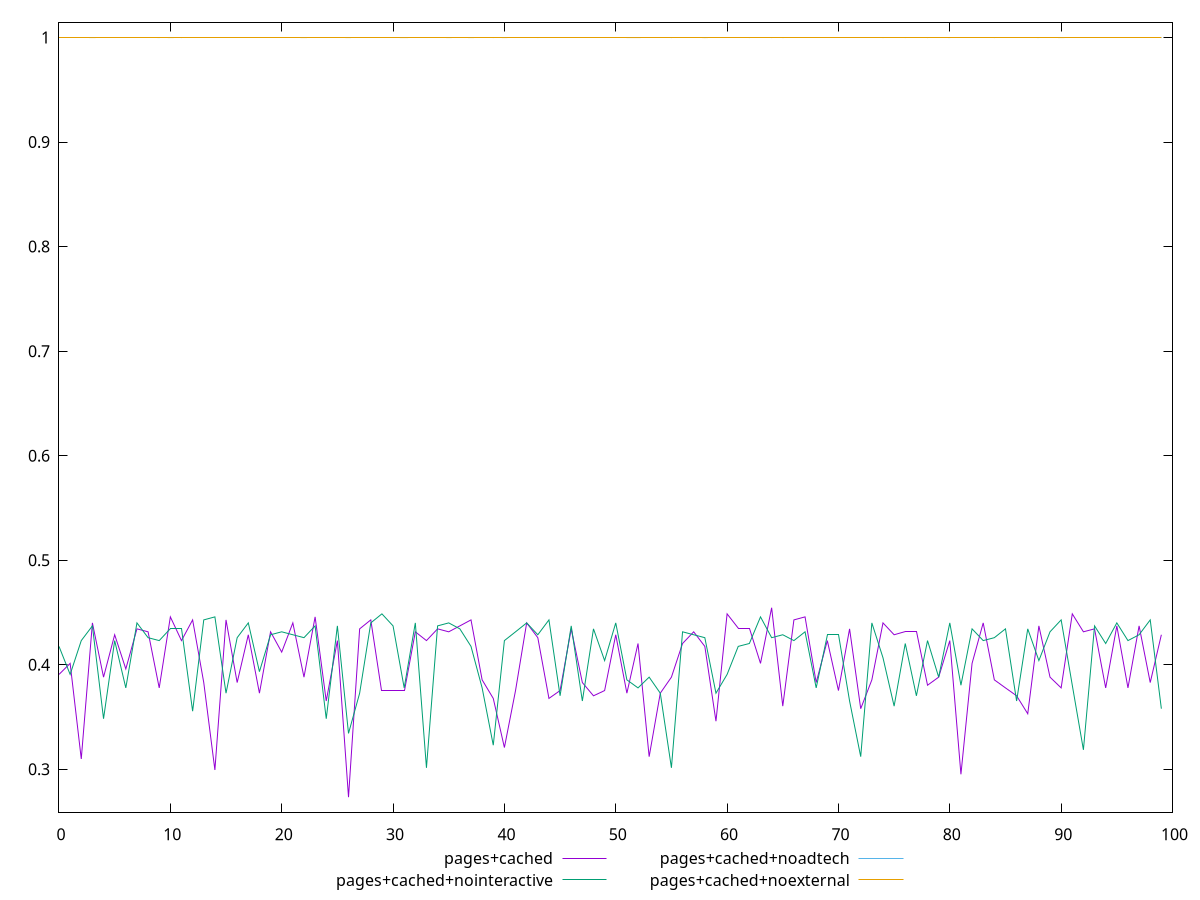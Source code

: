 $_pagesCached <<EOF
0.39077190547644314
0.4013331823955296
0.3099465791609974
0.44005621242606846
0.38816658760399136
0.42871468007592217
0.39602454179826796
0.4343578459053614
0.43152934857222425
0.37788521742226383
0.4458095268025519
0.4231269305563798
0.44292601842693125
0.3829979349557569
0.29937486094237187
0.44292601842693125
0.3829979349557613
0.42871468007592745
0.3728283622283925
0.4315293485722296
0.412118365148831
0.44005621242606846
0.38816658760399136
0.4458095268025519
0.36534760307969977
0.4231269305563798
0.27338664435277554
0.4343578459053566
0.44292601842693125
0.3753498125355668
0.3753498125355668
0.3753498125355668
0.43152934857221936
0.4231269305563798
0.4343578459053512
0.43152934857222425
0.4372001439927725
0.4429260184269261
0.3855752658136056
0.36782727249668157
0.32084699346177964
0.37534981253557126
0.44005621242606846
0.42591386621683086
0.36782727249668157
0.37534981253556204
0.4343578459053566
0.3829979349557569
0.3703208536464965
0.3753498125355668
0.42871468007592217
0.3728283622283925
0.4203538944598205
0.3121001998375601
0.37282836222838817
0.38816658760399136
0.42035389445982574
0.43152934857222425
0.4175947771385457
0.346008747483309
0.4487066999006886
0.4343578459053566
0.4343578459053566
0.4013331823955296
0.4545418770856656
0.3604299298111549
0.4429260184269261
0.4458095268025519
0.3829979349557569
0.4231269305563798
0.3753498125355668
0.4343578459053566
0.35799188782046715
0.3855752658136056
0.44005621242606846
0.42871468007592217
0.43152934857221936
0.43152934857222425
0.38043458827040194
0.38816658760399136
0.4231269305563848
0.29523700497820715
0.4013331823955296
0.44005621242607357
0.3855752658136056
0.3778852174222592
0.3703208536464965
0.3531572881383264
0.4372001439927675
0.38816658760398653
0.37788521742226383
0.4487066999006836
0.4315293485722296
0.4343578459053614
0.3778852174222592
0.4372001439927675
0.3778852174222592
0.4372001439927675
0.3829979349557569
0.42871468007592217
EOF
$_pagesCachedNointeractive <<EOF
0.4175947771385457
0.39077190547644314
0.4231269305563798
0.4372001439927675
0.3483778464453636
0.4231269305563798
0.37788521742226383
0.44005621242606846
0.42591386621682586
0.4231269305563798
0.4343578459053566
0.4343578459053614
0.35556768134690836
0.4429260184269261
0.4458095268025519
0.37282836222838817
0.42591386621683086
0.44005621242606335
0.39339122293424816
0.42871468007592217
0.43152934857221936
0.42871468007592217
0.42591386621683086
0.4372001439927675
0.3483778464453636
0.4372001439927675
0.33436836121044056
0.3728283622283925
0.44005621242607357
0.4487066999006886
0.4372001439927675
0.37788521742226383
0.44005621242606846
0.3014631638422938
0.4372001439927675
0.44005621242606846
0.4343578459053512
0.4175947771385457
0.37788521742226383
0.3230669675907157
0.4231269305563798
0.43152934857222425
0.44005621242606846
0.42871468007592217
0.44292601842693125
0.3703208536464922
0.4372001439927675
0.36534760307969977
0.4343578459053566
0.404008499025749
0.44005621242606846
0.3855752658136056
0.37788521742226383
0.38816658760399136
0.3728283622283925
0.30146316384229
0.43152934857222425
0.42871468007592217
0.42591386621683086
0.3728283622283925
0.39077190547644314
0.41759477713854093
0.4203538944598205
0.4458095268025519
0.42591386621683086
0.42871468007591723
0.4231269305563848
0.43152934857222425
0.3778852174222682
0.42871468007592217
0.42871468007592217
0.36534760307969977
0.3121001998375601
0.44005621242606335
0.40669780678037903
0.3604299298111549
0.4203538944598205
0.3703208536464922
0.4231269305563848
0.38816658760399136
0.44005621242606846
0.3804345882704112
0.4343578459053566
0.4231269305563798
0.42591386621683086
0.4343578459053566
0.3653476030797045
0.4343578459053566
0.404008499025749
0.4315293485722296
0.44292601842693663
0.38043458827040194
0.3186403684439367
0.4372001439927675
0.4203538944598205
0.44005621242606846
0.4231269305563848
0.42871468007591723
0.4429260184269261
0.35799188782046293
EOF
$_pagesCachedNoadtech <<EOF
0.9999954072993993
0.9999785115123707
0.9999878682154684
0.9999954072993993
0.9999837437537082
0.9999967944940666
0.9999837437537082
0.9999954072993993
0.9999638148729413
0.9999538249219597
0.9999837437537082
0.9999538249219597
0.9999935431491718
0.9999837437537082
0.9999954072993993
0.9999837437537082
0.9999954072993993
0.9999935431491718
0.9999638148729413
0.9999954072993993
0.9999878682154684
0.9999967944940666
0.9999785115123707
0.9999837437537082
0.9999719512818559
0.9999967944940666
0.9999954072993993
0.9999954072993993
0.9999785115123707
0.9999785115123707
0.9999967944940666
0.9999910785021199
0.9999638148729413
0.9999837437537082
0.9999954072993993
0.9999954072993993
0.9999785115123707
0.9999967944940666
0.9999967944940666
0.9999538249219597
0.9999935431491718
0.9999837437537082
0.9999954072993993
0.9999538249219597
0.9999954072993993
0.9999967944940666
0.9999954072993993
0.9999954072993993
0.9999910785021199
0.9999638148729413
0.9999785115123707
0.9999837437537082
0.9999954072993993
0.9999954072993993
0.9999954072993993
0.9999837437537082
0.9999785115123707
0.9999935431491718
0.9999538249219597
0.9999954072993993
0.9999935431491718
0.9999967944940666
0.9999837437537082
0.9999954072993993
0.9999837437537082
0.9999538249219597
0.9999719512818559
0.9999638148729413
0.9999954072993993
0.9999954072993993
0.9999967944940666
0.9999785115123707
0.9999954072993993
0.9999954072993993
0.9999785115123707
0.9999935431491718
0.9999538249219597
0.9999967944940666
0.9999837437537082
0.9999638148729413
0.9999538249219597
0.9999967944940666
0.9999967944940666
0.9999785115123707
0.9999967944940666
0.9999954072993993
0.9999954072993993
0.9999638148729413
0.9999538249219597
0.9999967944940666
0.9999785115123707
0.9999967944940666
0.9999954072993993
0.9999935431491718
0.9999837437537082
0.9999837437537082
0.9999878682154684
0.9999837437537082
0.9999837437537082
0.9999538249219597
EOF
$_pagesCachedNoexternal <<EOF
0.9999935431491718
0.9999935431491718
0.9999935431491718
0.9999416738899494
0.9999954072993993
0.9999954072993993
0.9999954072993993
0.9999935431491718
0.9999785115123707
0.9999954072993993
0.9999416738899494
0.9999910785021199
0.9999910785021199
0.9999935431491718
0.9999935431491718
0.9999954072993993
0.9999935431491718
0.9999935431491718
0.9999935431491718
0.9999910785021199
0.9999935431491718
0.9999785115123707
0.9999416738899494
0.9999910785021199
0.9999935431491718
0.9999935431491718
0.9999416738899494
0.9999935431491718
0.9999878682154684
0.9999935431491718
0.9999910785021199
0.9999270232664161
0.9999935431491718
0.9999910785021199
0.9999935431491718
0.9999416738899494
0.9999910785021199
0.9999416738899494
0.9999910785021199
0.9999935431491718
0.9999416738899494
0.9999910785021199
0.9999878682154684
0.9999719512818559
0.9999910785021199
0.9999638148729413
0.9999878682154684
0.9999954072993993
0.9999878682154684
0.9999910785021199
0.9999935431491718
0.9999538249219597
0.9999416738899494
0.9999935431491718
0.9999910785021199
0.9999538249219597
0.9999910785021199
0.9999935431491718
0.9999416738899494
0.9999935431491718
0.9999935431491718
0.9999935431491718
0.9999538249219597
0.9999935431491718
0.9999538249219597
0.9999935431491718
0.9999935431491718
0.9999935431491718
0.9999935431491718
0.9999878682154684
0.9999935431491718
0.9999910785021199
0.9999935431491718
0.9999910785021199
0.9999538249219597
0.9999935431491718
0.9999954072993993
0.9999910785021199
0.9999538249219597
0.9999935431491718
0.9999935431491718
0.9999837437537082
0.9999719512818559
0.9999935431491718
0.9999538249219597
0.9999935431491718
0.9999954072993993
0.9999785115123707
0.9999935431491718
0.9999935431491718
0.9999416738899494
0.9999935431491718
0.9999935431491718
0.9999910785021199
0.9999910785021199
0.9999935431491718
0.9999935431491718
0.9999935431491718
0.9999935431491718
0.9999538249219597
EOF
set key outside below
set terminal pngcairo
set output "report_00005_2020-11-02T22-26-11.212Z/max-potential-fid/max-potential-fid_pages+cached_pages+cached+nointeractive_pages+cached+noadtech_pages+cached+noexternal.png"
set yrange [0.2588544413499497:1.0145289974968925]
plot $_pagesCached title "pages+cached" with line ,$_pagesCachedNointeractive title "pages+cached+nointeractive" with line ,$_pagesCachedNoadtech title "pages+cached+noadtech" with line ,$_pagesCachedNoexternal title "pages+cached+noexternal" with line ,